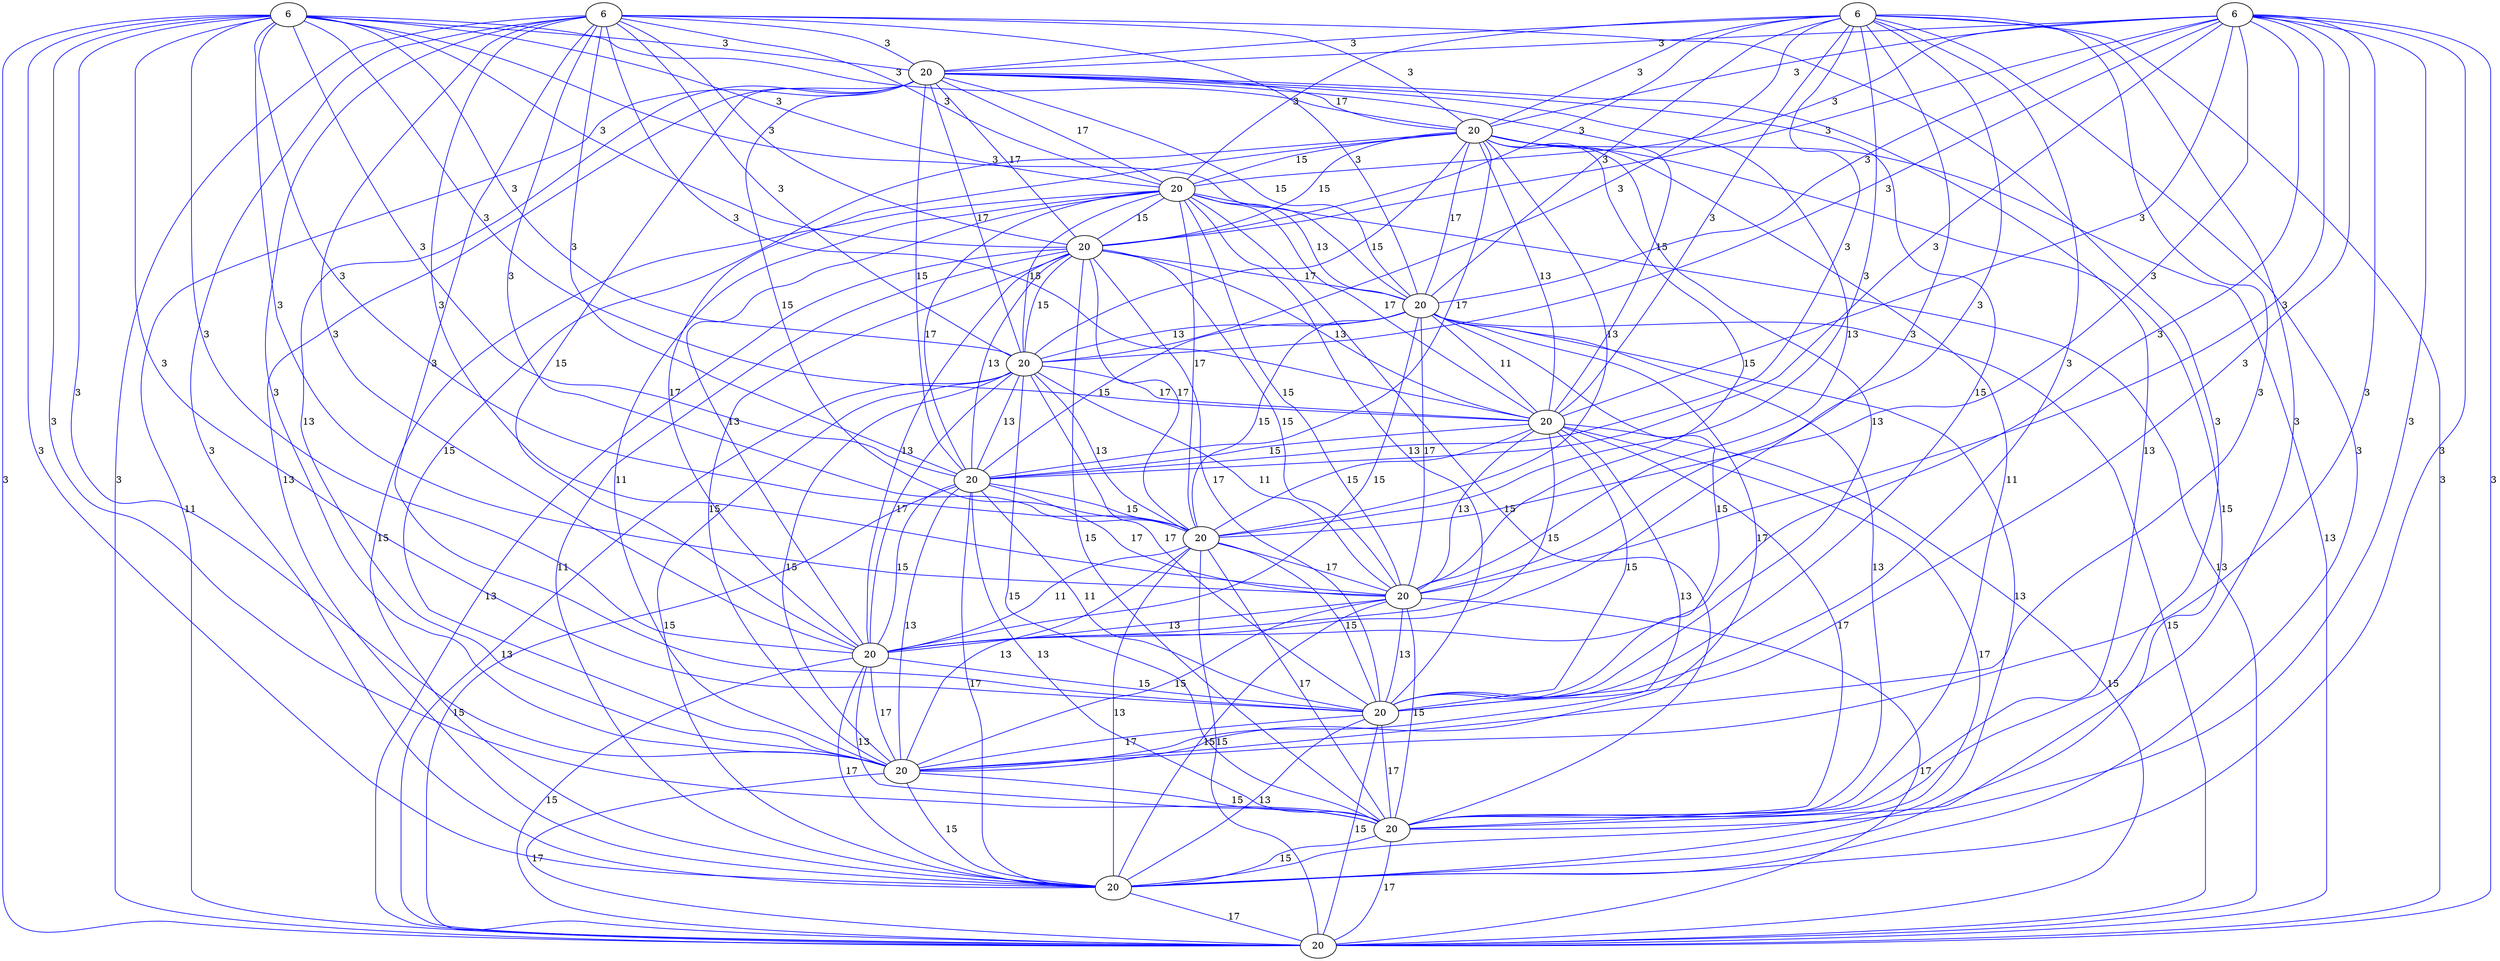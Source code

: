 graph G {
	0 [label="6"];
	1 [label="6"];
	2 [label="6"];
	3 [label="6"];
	4 [label="20"];
	5 [label="20"];
	6 [label="20"];
	7 [label="20"];
	8 [label="20"];
	9 [label="20"];
	10 [label="20"];
	11 [label="20"];
	12 [label="20"];
	13 [label="20"];
	14 [label="20"];
	15 [label="20"];
	16 [label="20"];
	17 [label="20"];
	18 [label="20"];
	19 [label="20"];
	0 -- 4 [label="3", color=blue];
	0 -- 5 [label="3", color=blue];
	0 -- 6 [label="3", color=blue];
	0 -- 7 [label="3", color=blue];
	0 -- 8 [label="3", color=blue];
	0 -- 9 [label="3", color=blue];
	0 -- 10 [label="3", color=blue];
	0 -- 11 [label="3", color=blue];
	0 -- 12 [label="3", color=blue];
	0 -- 13 [label="3", color=blue];
	0 -- 14 [label="3", color=blue];
	0 -- 15 [label="3", color=blue];
	0 -- 16 [label="3", color=blue];
	0 -- 17 [label="3", color=blue];
	0 -- 18 [label="3", color=blue];
	0 -- 19 [label="3", color=blue];
	1 -- 4 [label="3", color=blue];
	1 -- 5 [label="3", color=blue];
	1 -- 6 [label="3", color=blue];
	1 -- 7 [label="3", color=blue];
	1 -- 8 [label="3", color=blue];
	1 -- 9 [label="3", color=blue];
	1 -- 10 [label="3", color=blue];
	1 -- 11 [label="3", color=blue];
	1 -- 12 [label="3", color=blue];
	1 -- 13 [label="3", color=blue];
	1 -- 14 [label="3", color=blue];
	1 -- 15 [label="3", color=blue];
	1 -- 16 [label="3", color=blue];
	1 -- 17 [label="3", color=blue];
	1 -- 18 [label="3", color=blue];
	1 -- 19 [label="3", color=blue];
	2 -- 4 [label="3", color=blue];
	2 -- 5 [label="3", color=blue];
	2 -- 6 [label="3", color=blue];
	2 -- 7 [label="3", color=blue];
	2 -- 8 [label="3", color=blue];
	2 -- 9 [label="3", color=blue];
	2 -- 10 [label="3", color=blue];
	2 -- 11 [label="3", color=blue];
	2 -- 12 [label="3", color=blue];
	2 -- 13 [label="3", color=blue];
	2 -- 14 [label="3", color=blue];
	2 -- 15 [label="3", color=blue];
	2 -- 16 [label="3", color=blue];
	2 -- 17 [label="3", color=blue];
	2 -- 18 [label="3", color=blue];
	2 -- 19 [label="3", color=blue];
	3 -- 4 [label="3", color=blue];
	3 -- 5 [label="3", color=blue];
	3 -- 6 [label="3", color=blue];
	3 -- 7 [label="3", color=blue];
	3 -- 8 [label="3", color=blue];
	3 -- 9 [label="3", color=blue];
	3 -- 10 [label="3", color=blue];
	3 -- 11 [label="3", color=blue];
	3 -- 12 [label="3", color=blue];
	3 -- 13 [label="3", color=blue];
	3 -- 14 [label="3", color=blue];
	3 -- 15 [label="3", color=blue];
	3 -- 16 [label="3", color=blue];
	3 -- 17 [label="3", color=blue];
	3 -- 18 [label="3", color=blue];
	3 -- 19 [label="3", color=blue];
	4 -- 5 [label="17", color=blue];
	4 -- 6 [label="17", color=blue];
	4 -- 7 [label="17", color=blue];
	4 -- 8 [label="15", color=blue];
	4 -- 9 [label="17", color=blue];
	4 -- 10 [label="15", color=blue];
	4 -- 11 [label="15", color=blue];
	4 -- 12 [label="15", color=blue];
	4 -- 13 [label="13", color=blue];
	4 -- 14 [label="15", color=blue];
	4 -- 15 [label="15", color=blue];
	4 -- 16 [label="13", color=blue];
	4 -- 17 [label="13", color=blue];
	4 -- 18 [label="13", color=blue];
	4 -- 19 [label="11", color=blue];
	5 -- 6 [label="15", color=blue];
	5 -- 7 [label="15", color=blue];
	5 -- 8 [label="17", color=blue];
	5 -- 9 [label="15", color=blue];
	5 -- 10 [label="13", color=blue];
	5 -- 11 [label="17", color=blue];
	5 -- 12 [label="13", color=blue];
	5 -- 13 [label="15", color=blue];
	5 -- 14 [label="17", color=blue];
	5 -- 15 [label="13", color=blue];
	5 -- 16 [label="15", color=blue];
	5 -- 17 [label="11", color=blue];
	5 -- 18 [label="15", color=blue];
	5 -- 19 [label="13", color=blue];
	6 -- 7 [label="15", color=blue];
	6 -- 8 [label="13", color=blue];
	6 -- 9 [label="15", color=blue];
	6 -- 10 [label="17", color=blue];
	6 -- 11 [label="17", color=blue];
	6 -- 12 [label="17", color=blue];
	6 -- 13 [label="15", color=blue];
	6 -- 14 [label="13", color=blue];
	6 -- 15 [label="13", color=blue];
	6 -- 16 [label="11", color=blue];
	6 -- 17 [label="15", color=blue];
	6 -- 18 [label="15", color=blue];
	6 -- 19 [label="13", color=blue];
	7 -- 8 [label="17", color=blue];
	7 -- 9 [label="15", color=blue];
	7 -- 10 [label="13", color=blue];
	7 -- 11 [label="13", color=blue];
	7 -- 12 [label="17", color=blue];
	7 -- 13 [label="15", color=blue];
	7 -- 14 [label="13", color=blue];
	7 -- 15 [label="17", color=blue];
	7 -- 16 [label="15", color=blue];
	7 -- 17 [label="15", color=blue];
	7 -- 18 [label="11", color=blue];
	7 -- 19 [label="13", color=blue];
	8 -- 9 [label="13", color=blue];
	8 -- 10 [label="11", color=blue];
	8 -- 11 [label="15", color=blue];
	8 -- 12 [label="15", color=blue];
	8 -- 13 [label="17", color=blue];
	8 -- 14 [label="15", color=blue];
	8 -- 15 [label="15", color=blue];
	8 -- 16 [label="17", color=blue];
	8 -- 17 [label="13", color=blue];
	8 -- 18 [label="13", color=blue];
	8 -- 19 [label="15", color=blue];
	9 -- 10 [label="17", color=blue];
	9 -- 11 [label="13", color=blue];
	9 -- 12 [label="13", color=blue];
	9 -- 13 [label="11", color=blue];
	9 -- 14 [label="17", color=blue];
	9 -- 15 [label="17", color=blue];
	9 -- 16 [label="15", color=blue];
	9 -- 17 [label="15", color=blue];
	9 -- 18 [label="15", color=blue];
	9 -- 19 [label="13", color=blue];
	10 -- 11 [label="15", color=blue];
	10 -- 12 [label="15", color=blue];
	10 -- 13 [label="13", color=blue];
	10 -- 14 [label="15", color=blue];
	10 -- 15 [label="15", color=blue];
	10 -- 16 [label="13", color=blue];
	10 -- 17 [label="17", color=blue];
	10 -- 18 [label="17", color=blue];
	10 -- 19 [label="15", color=blue];
	11 -- 12 [label="15", color=blue];
	11 -- 13 [label="17", color=blue];
	11 -- 14 [label="15", color=blue];
	11 -- 15 [label="11", color=blue];
	11 -- 16 [label="13", color=blue];
	11 -- 17 [label="13", color=blue];
	11 -- 18 [label="17", color=blue];
	11 -- 19 [label="15", color=blue];
	12 -- 13 [label="17", color=blue];
	12 -- 14 [label="11", color=blue];
	12 -- 15 [label="15", color=blue];
	12 -- 16 [label="13", color=blue];
	12 -- 17 [label="17", color=blue];
	12 -- 18 [label="13", color=blue];
	12 -- 19 [label="15", color=blue];
	13 -- 14 [label="13", color=blue];
	13 -- 15 [label="13", color=blue];
	13 -- 16 [label="15", color=blue];
	13 -- 17 [label="15", color=blue];
	13 -- 18 [label="15", color=blue];
	13 -- 19 [label="17", color=blue];
	14 -- 15 [label="15", color=blue];
	14 -- 16 [label="17", color=blue];
	14 -- 17 [label="13", color=blue];
	14 -- 18 [label="17", color=blue];
	14 -- 19 [label="15", color=blue];
	15 -- 16 [label="17", color=blue];
	15 -- 17 [label="17", color=blue];
	15 -- 18 [label="13", color=blue];
	15 -- 19 [label="15", color=blue];
	16 -- 17 [label="15", color=blue];
	16 -- 18 [label="15", color=blue];
	16 -- 19 [label="17", color=blue];
	17 -- 18 [label="15", color=blue];
	17 -- 19 [label="17", color=blue];
	18 -- 19 [label="17", color=blue];
}